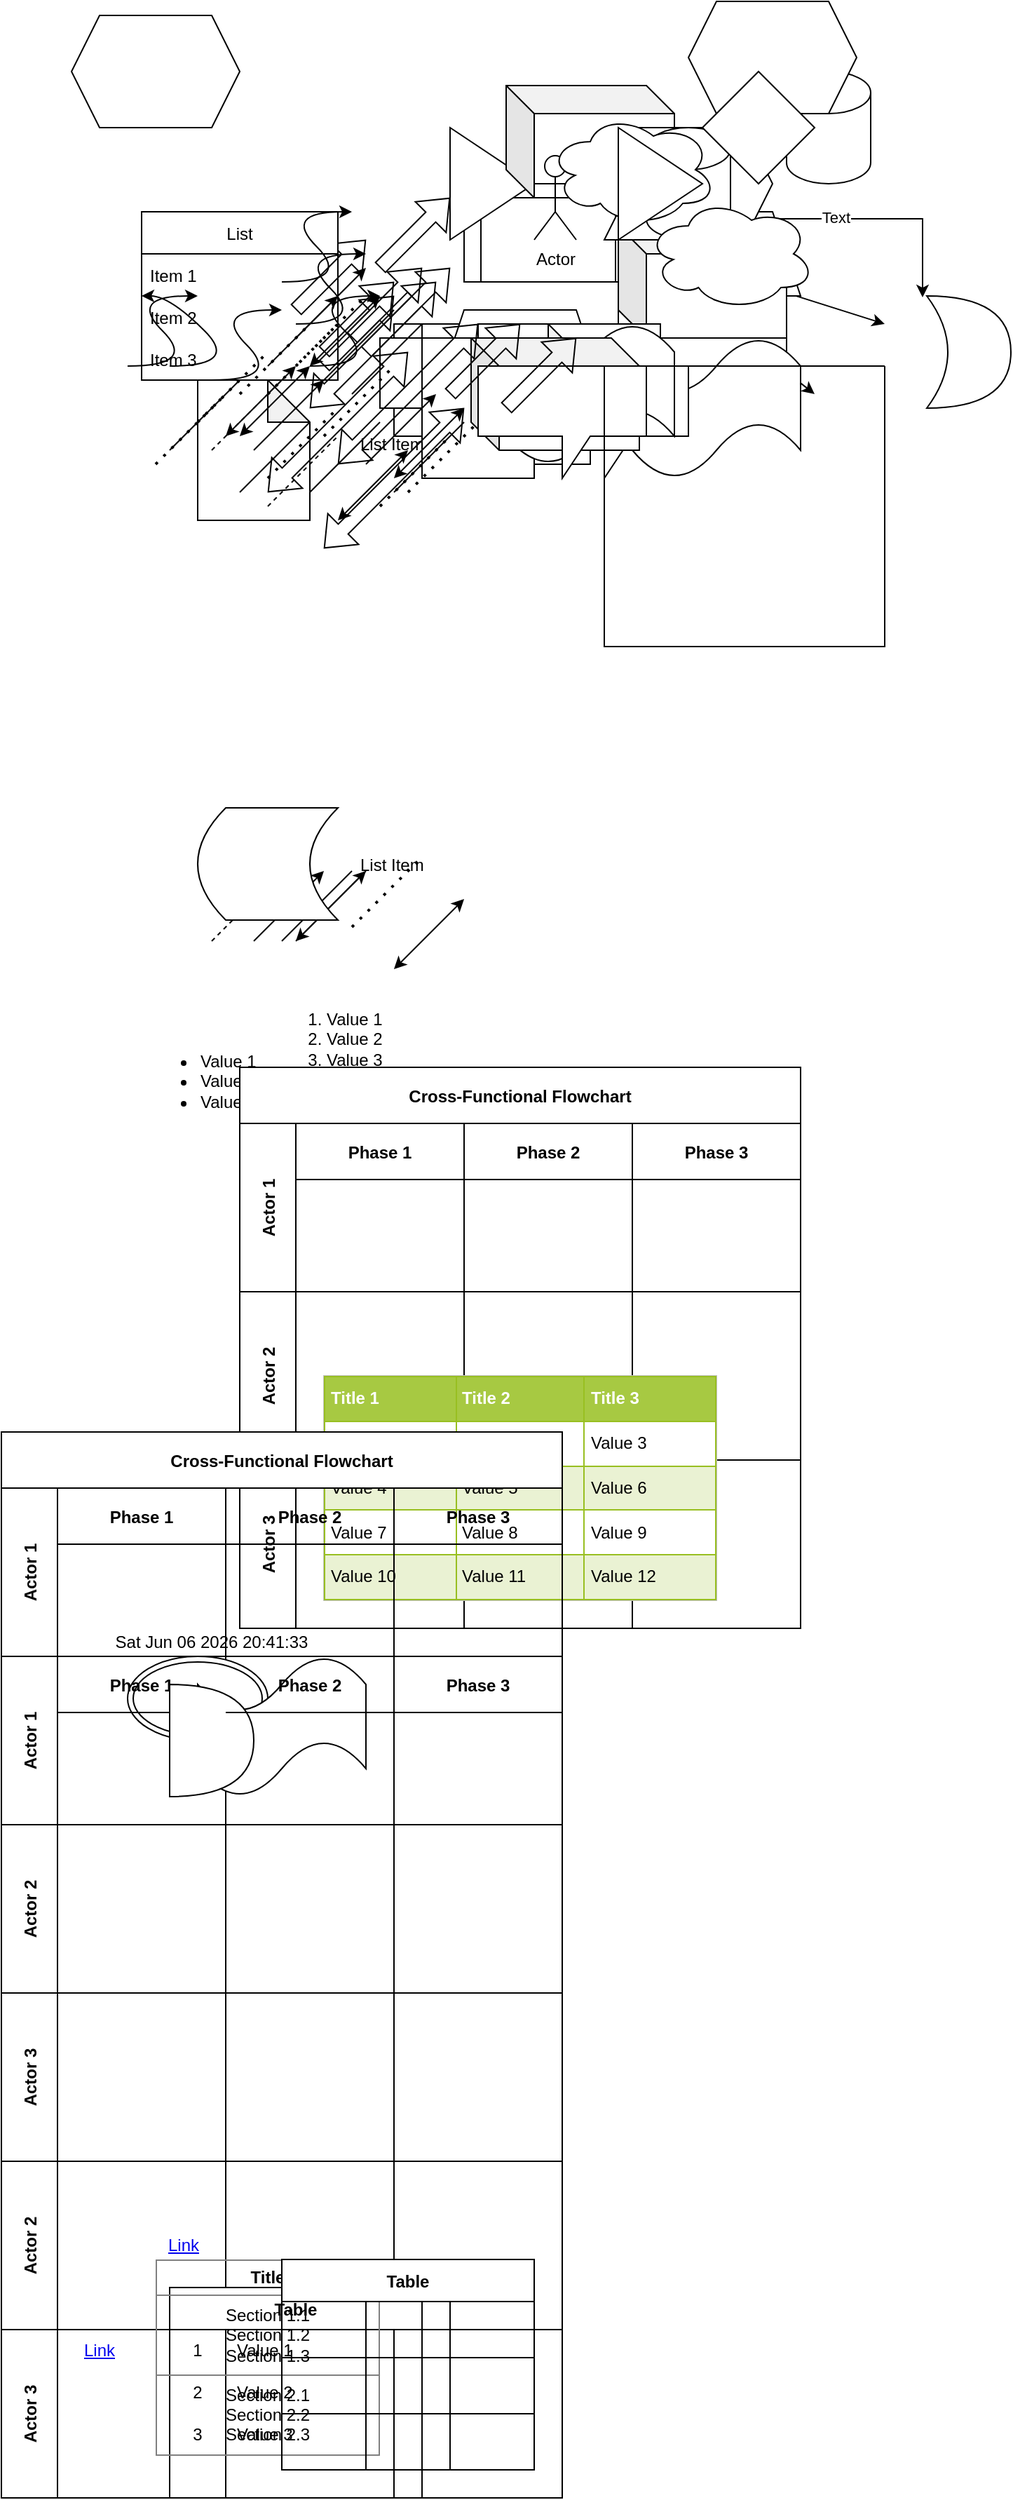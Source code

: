 <mxfile version="20.0.3" type="github">
  <diagram id="j1zbF7F_xo9QvtpxvrXT" name="Page-1">
    <mxGraphModel dx="2175" dy="675" grid="1" gridSize="10" guides="1" tooltips="1" connect="1" arrows="1" fold="1" page="1" pageScale="1" pageWidth="827" pageHeight="1169" math="0" shadow="0">
      <root>
        <mxCell id="0" />
        <mxCell id="1" parent="0" />
        <mxCell id="2ZAYgggIGugRL7vDzHXQ-4" style="edgeStyle=orthogonalEdgeStyle;rounded=0;orthogonalLoop=1;jettySize=auto;html=1;exitX=1;exitY=0.25;exitDx=0;exitDy=0;entryX=-0.05;entryY=0.013;entryDx=0;entryDy=0;entryPerimeter=0;" parent="1" source="2ZAYgggIGugRL7vDzHXQ-1" target="2ZAYgggIGugRL7vDzHXQ-2" edge="1">
          <mxGeometry relative="1" as="geometry" />
        </mxCell>
        <mxCell id="2ZAYgggIGugRL7vDzHXQ-5" value="Text" style="edgeLabel;html=1;align=center;verticalAlign=middle;resizable=0;points=[];" parent="2ZAYgggIGugRL7vDzHXQ-4" vertex="1" connectable="0">
          <mxGeometry x="0.102" y="1" relative="1" as="geometry">
            <mxPoint as="offset" />
          </mxGeometry>
        </mxCell>
        <mxCell id="2ZAYgggIGugRL7vDzHXQ-1" value="" style="shape=process;whiteSpace=wrap;html=1;backgroundOutline=1;" parent="1" vertex="1">
          <mxGeometry x="140" y="260" width="120" height="60" as="geometry" />
        </mxCell>
        <mxCell id="2ZAYgggIGugRL7vDzHXQ-2" value="" style="shape=xor;whiteSpace=wrap;html=1;" parent="1" vertex="1">
          <mxGeometry x="470" y="330" width="60" height="80" as="geometry" />
        </mxCell>
        <mxCell id="2ZAYgggIGugRL7vDzHXQ-3" value="" style="endArrow=classic;startArrow=classic;html=1;rounded=0;" parent="1" edge="1">
          <mxGeometry width="50" height="50" relative="1" as="geometry">
            <mxPoint x="390" y="400" as="sourcePoint" />
            <mxPoint x="440" y="350" as="targetPoint" />
            <Array as="points">
              <mxPoint x="250" y="290" />
            </Array>
          </mxGeometry>
        </mxCell>
        <mxCell id="2ZAYgggIGugRL7vDzHXQ-6" value="" style="triangle;whiteSpace=wrap;html=1;" parent="1" vertex="1">
          <mxGeometry x="130" y="210" width="60" height="80" as="geometry" />
        </mxCell>
        <mxCell id="2ZAYgggIGugRL7vDzHXQ-7" value="" style="shape=trapezoid;perimeter=trapezoidPerimeter;whiteSpace=wrap;html=1;fixedSize=1;" parent="1" vertex="1">
          <mxGeometry x="260" y="270" width="120" height="60" as="geometry" />
        </mxCell>
        <mxCell id="2ZAYgggIGugRL7vDzHXQ-8" value="" style="shape=cube;whiteSpace=wrap;html=1;boundedLbl=1;backgroundOutline=1;darkOpacity=0.05;darkOpacity2=0.1;" parent="1" vertex="1">
          <mxGeometry x="170" y="180" width="120" height="80" as="geometry" />
        </mxCell>
        <mxCell id="2ZAYgggIGugRL7vDzHXQ-9" value="" style="shape=hexagon;perimeter=hexagonPerimeter2;whiteSpace=wrap;html=1;fixedSize=1;" parent="1" vertex="1">
          <mxGeometry x="-140" y="130" width="120" height="80" as="geometry" />
        </mxCell>
        <mxCell id="2ZAYgggIGugRL7vDzHXQ-10" value="" style="shape=document;whiteSpace=wrap;html=1;boundedLbl=1;" parent="1" vertex="1">
          <mxGeometry x="250" y="330" width="120" height="80" as="geometry" />
        </mxCell>
        <mxCell id="2ZAYgggIGugRL7vDzHXQ-11" value="" style="shape=cube;whiteSpace=wrap;html=1;boundedLbl=1;backgroundOutline=1;darkOpacity=0.05;darkOpacity2=0.1;" parent="1" vertex="1">
          <mxGeometry x="250" y="280" width="120" height="80" as="geometry" />
        </mxCell>
        <mxCell id="2ZAYgggIGugRL7vDzHXQ-12" value="Actor" style="shape=umlActor;verticalLabelPosition=bottom;verticalAlign=top;html=1;outlineConnect=0;" parent="1" vertex="1">
          <mxGeometry x="190" y="230" width="30" height="60" as="geometry" />
        </mxCell>
        <mxCell id="2ZAYgggIGugRL7vDzHXQ-13" value="" style="shape=step;perimeter=stepPerimeter;whiteSpace=wrap;html=1;fixedSize=1;" parent="1" vertex="1">
          <mxGeometry x="240" y="210" width="120" height="80" as="geometry" />
        </mxCell>
        <mxCell id="2ZAYgggIGugRL7vDzHXQ-14" value="" style="shape=cylinder3;whiteSpace=wrap;html=1;boundedLbl=1;backgroundOutline=1;size=15;" parent="1" vertex="1">
          <mxGeometry x="270" y="210" width="60" height="80" as="geometry" />
        </mxCell>
        <mxCell id="2ZAYgggIGugRL7vDzHXQ-15" value="" style="shape=cylinder3;whiteSpace=wrap;html=1;boundedLbl=1;backgroundOutline=1;size=15;" parent="1" vertex="1">
          <mxGeometry x="370" y="170" width="60" height="80" as="geometry" />
        </mxCell>
        <mxCell id="2ZAYgggIGugRL7vDzHXQ-16" value="" style="ellipse;shape=cloud;whiteSpace=wrap;html=1;" parent="1" vertex="1">
          <mxGeometry x="200" y="200" width="120" height="80" as="geometry" />
        </mxCell>
        <mxCell id="2ZAYgggIGugRL7vDzHXQ-17" value="" style="shape=hexagon;perimeter=hexagonPerimeter2;whiteSpace=wrap;html=1;fixedSize=1;" parent="1" vertex="1">
          <mxGeometry x="300" y="120" width="120" height="80" as="geometry" />
        </mxCell>
        <mxCell id="2ZAYgggIGugRL7vDzHXQ-18" value="" style="rhombus;whiteSpace=wrap;html=1;" parent="1" vertex="1">
          <mxGeometry x="310" y="170" width="80" height="80" as="geometry" />
        </mxCell>
        <mxCell id="2ZAYgggIGugRL7vDzHXQ-19" value="" style="triangle;whiteSpace=wrap;html=1;" parent="1" vertex="1">
          <mxGeometry x="250" y="210" width="60" height="80" as="geometry" />
        </mxCell>
        <mxCell id="2ZAYgggIGugRL7vDzHXQ-20" value="" style="ellipse;shape=cloud;whiteSpace=wrap;html=1;" parent="1" vertex="1">
          <mxGeometry x="270" y="260" width="120" height="80" as="geometry" />
        </mxCell>
        <mxCell id="2ZAYgggIGugRL7vDzHXQ-21" value="" style="shape=note;whiteSpace=wrap;html=1;backgroundOutline=1;darkOpacity=0.05;" parent="1" vertex="1">
          <mxGeometry x="140" y="340" width="80" height="100" as="geometry" />
        </mxCell>
        <mxCell id="2ZAYgggIGugRL7vDzHXQ-22" value="" style="shape=internalStorage;whiteSpace=wrap;html=1;backgroundOutline=1;" parent="1" vertex="1">
          <mxGeometry x="90" y="350" width="80" height="80" as="geometry" />
        </mxCell>
        <mxCell id="2ZAYgggIGugRL7vDzHXQ-23" value="" style="shape=callout;whiteSpace=wrap;html=1;perimeter=calloutPerimeter;" parent="1" vertex="1">
          <mxGeometry x="80" y="360" width="120" height="80" as="geometry" />
        </mxCell>
        <mxCell id="2ZAYgggIGugRL7vDzHXQ-24" value="" style="shape=tape;whiteSpace=wrap;html=1;" parent="1" vertex="1">
          <mxGeometry x="260" y="360" width="120" height="100" as="geometry" />
        </mxCell>
        <mxCell id="2ZAYgggIGugRL7vDzHXQ-25" value="" style="shape=trapezoid;perimeter=trapezoidPerimeter;whiteSpace=wrap;html=1;fixedSize=1;" parent="1" vertex="1">
          <mxGeometry x="120" y="340" width="120" height="60" as="geometry" />
        </mxCell>
        <mxCell id="2ZAYgggIGugRL7vDzHXQ-26" value="" style="shape=callout;whiteSpace=wrap;html=1;perimeter=calloutPerimeter;" parent="1" vertex="1">
          <mxGeometry x="160" y="350" width="120" height="80" as="geometry" />
        </mxCell>
        <mxCell id="2ZAYgggIGugRL7vDzHXQ-27" value="" style="shape=note;whiteSpace=wrap;html=1;backgroundOutline=1;darkOpacity=0.05;" parent="1" vertex="1">
          <mxGeometry x="150" y="350" width="80" height="100" as="geometry" />
        </mxCell>
        <mxCell id="2ZAYgggIGugRL7vDzHXQ-28" value="" style="shape=note;whiteSpace=wrap;html=1;backgroundOutline=1;darkOpacity=0.05;" parent="1" vertex="1">
          <mxGeometry x="110" y="360" width="80" height="100" as="geometry" />
        </mxCell>
        <mxCell id="2ZAYgggIGugRL7vDzHXQ-29" value="" style="shape=callout;whiteSpace=wrap;html=1;perimeter=calloutPerimeter;" parent="1" vertex="1">
          <mxGeometry x="180" y="380" width="120" height="80" as="geometry" />
        </mxCell>
        <mxCell id="2ZAYgggIGugRL7vDzHXQ-30" value="" style="shape=tape;whiteSpace=wrap;html=1;" parent="1" vertex="1">
          <mxGeometry x="170" y="350" width="120" height="100" as="geometry" />
        </mxCell>
        <mxCell id="2ZAYgggIGugRL7vDzHXQ-31" value="" style="shape=cube;whiteSpace=wrap;html=1;boundedLbl=1;backgroundOutline=1;darkOpacity=0.05;darkOpacity2=0.1;" parent="1" vertex="1">
          <mxGeometry x="145" y="360" width="120" height="80" as="geometry" />
        </mxCell>
        <mxCell id="2ZAYgggIGugRL7vDzHXQ-32" value="" style="shape=callout;whiteSpace=wrap;html=1;perimeter=calloutPerimeter;" parent="1" vertex="1">
          <mxGeometry x="150" y="380" width="120" height="80" as="geometry" />
        </mxCell>
        <mxCell id="2ZAYgggIGugRL7vDzHXQ-33" value="" style="shape=note;whiteSpace=wrap;html=1;backgroundOutline=1;darkOpacity=0.05;" parent="1" vertex="1">
          <mxGeometry x="-50" y="390" width="80" height="100" as="geometry" />
        </mxCell>
        <mxCell id="2ZAYgggIGugRL7vDzHXQ-34" value="" style="swimlane;startSize=0;" parent="1" vertex="1">
          <mxGeometry x="240" y="380" width="200" height="200" as="geometry" />
        </mxCell>
        <mxCell id="2ZAYgggIGugRL7vDzHXQ-35" value="" style="shape=flexArrow;endArrow=classic;startArrow=classic;html=1;rounded=0;" parent="1" edge="1">
          <mxGeometry width="100" height="100" relative="1" as="geometry">
            <mxPoint x="40" y="510" as="sourcePoint" />
            <mxPoint x="140" y="410" as="targetPoint" />
          </mxGeometry>
        </mxCell>
        <mxCell id="2ZAYgggIGugRL7vDzHXQ-36" value="" style="endArrow=classic;startArrow=classic;html=1;rounded=0;" parent="1" edge="1">
          <mxGeometry width="50" height="50" relative="1" as="geometry">
            <mxPoint x="50" y="490" as="sourcePoint" />
            <mxPoint x="100" y="440" as="targetPoint" />
          </mxGeometry>
        </mxCell>
        <mxCell id="2ZAYgggIGugRL7vDzHXQ-37" value="" style="endArrow=classic;startArrow=classic;html=1;rounded=0;" parent="1" edge="1">
          <mxGeometry width="50" height="50" relative="1" as="geometry">
            <mxPoint x="90" y="460" as="sourcePoint" />
            <mxPoint x="140" y="410" as="targetPoint" />
          </mxGeometry>
        </mxCell>
        <mxCell id="2ZAYgggIGugRL7vDzHXQ-38" value="List Item" style="text;strokeColor=none;fillColor=none;align=left;verticalAlign=middle;spacingLeft=4;spacingRight=4;overflow=hidden;points=[[0,0.5],[1,0.5]];portConstraint=eastwest;rotatable=0;" parent="1" vertex="1">
          <mxGeometry x="60" y="420" width="80" height="30" as="geometry" />
        </mxCell>
        <mxCell id="2ZAYgggIGugRL7vDzHXQ-39" value="" style="endArrow=none;dashed=1;html=1;dashPattern=1 3;strokeWidth=2;rounded=0;" parent="1" edge="1">
          <mxGeometry width="50" height="50" relative="1" as="geometry">
            <mxPoint x="100" y="470" as="sourcePoint" />
            <mxPoint x="150" y="420" as="targetPoint" />
          </mxGeometry>
        </mxCell>
        <mxCell id="2ZAYgggIGugRL7vDzHXQ-40" value="" style="endArrow=none;html=1;rounded=0;" parent="1" edge="1">
          <mxGeometry width="50" height="50" relative="1" as="geometry">
            <mxPoint x="90" y="470" as="sourcePoint" />
            <mxPoint x="140" y="420" as="targetPoint" />
          </mxGeometry>
        </mxCell>
        <mxCell id="2ZAYgggIGugRL7vDzHXQ-41" value="" style="endArrow=none;dashed=1;html=1;dashPattern=1 3;strokeWidth=2;rounded=0;" parent="1" edge="1">
          <mxGeometry width="50" height="50" relative="1" as="geometry">
            <mxPoint y="460" as="sourcePoint" />
            <mxPoint x="50" y="410" as="targetPoint" />
          </mxGeometry>
        </mxCell>
        <mxCell id="2ZAYgggIGugRL7vDzHXQ-42" value="" style="endArrow=none;dashed=1;html=1;dashPattern=1 3;strokeWidth=2;rounded=0;" parent="1" edge="1">
          <mxGeometry width="50" height="50" relative="1" as="geometry">
            <mxPoint x="80" y="480" as="sourcePoint" />
            <mxPoint x="130" y="430" as="targetPoint" />
          </mxGeometry>
        </mxCell>
        <mxCell id="2ZAYgggIGugRL7vDzHXQ-43" value="" style="endArrow=none;html=1;rounded=0;" parent="1" edge="1">
          <mxGeometry width="50" height="50" relative="1" as="geometry">
            <mxPoint x="-20" y="470" as="sourcePoint" />
            <mxPoint x="30" y="420" as="targetPoint" />
          </mxGeometry>
        </mxCell>
        <mxCell id="2ZAYgggIGugRL7vDzHXQ-44" value="" style="endArrow=none;dashed=1;html=1;rounded=0;" parent="1" edge="1">
          <mxGeometry width="50" height="50" relative="1" as="geometry">
            <mxPoint y="480" as="sourcePoint" />
            <mxPoint x="50" y="430" as="targetPoint" />
          </mxGeometry>
        </mxCell>
        <mxCell id="2ZAYgggIGugRL7vDzHXQ-45" value="" style="endArrow=none;html=1;rounded=0;" parent="1" edge="1">
          <mxGeometry width="50" height="50" relative="1" as="geometry">
            <mxPoint x="30" y="470" as="sourcePoint" />
            <mxPoint x="80" y="420" as="targetPoint" />
          </mxGeometry>
        </mxCell>
        <mxCell id="2ZAYgggIGugRL7vDzHXQ-46" value="" style="endArrow=classic;html=1;rounded=0;" parent="1" edge="1">
          <mxGeometry width="50" height="50" relative="1" as="geometry">
            <mxPoint x="70" y="450" as="sourcePoint" />
            <mxPoint x="120" y="400" as="targetPoint" />
          </mxGeometry>
        </mxCell>
        <mxCell id="2ZAYgggIGugRL7vDzHXQ-47" value="" style="shape=flexArrow;endArrow=classic;startArrow=classic;html=1;rounded=0;" parent="1" edge="1">
          <mxGeometry width="100" height="100" relative="1" as="geometry">
            <mxPoint y="470" as="sourcePoint" />
            <mxPoint x="100" y="370" as="targetPoint" />
          </mxGeometry>
        </mxCell>
        <mxCell id="2ZAYgggIGugRL7vDzHXQ-48" value="" style="shape=flexArrow;endArrow=classic;html=1;rounded=0;" parent="1" edge="1">
          <mxGeometry width="50" height="50" relative="1" as="geometry">
            <mxPoint x="170" y="410" as="sourcePoint" />
            <mxPoint x="220" y="360" as="targetPoint" />
          </mxGeometry>
        </mxCell>
        <mxCell id="2ZAYgggIGugRL7vDzHXQ-49" value="" style="shape=flexArrow;endArrow=classic;html=1;rounded=0;" parent="1" edge="1">
          <mxGeometry width="50" height="50" relative="1" as="geometry">
            <mxPoint x="130" y="400" as="sourcePoint" />
            <mxPoint x="180" y="350" as="targetPoint" />
          </mxGeometry>
        </mxCell>
        <mxCell id="2ZAYgggIGugRL7vDzHXQ-50" value="" style="shape=flexArrow;endArrow=classic;startArrow=classic;html=1;rounded=0;" parent="1" edge="1">
          <mxGeometry width="100" height="100" relative="1" as="geometry">
            <mxPoint x="50" y="450" as="sourcePoint" />
            <mxPoint x="150" y="350" as="targetPoint" />
          </mxGeometry>
        </mxCell>
        <mxCell id="2ZAYgggIGugRL7vDzHXQ-51" value="" style="endArrow=classic;startArrow=classic;html=1;rounded=0;" parent="1" edge="1">
          <mxGeometry width="50" height="50" relative="1" as="geometry">
            <mxPoint x="-30" y="430" as="sourcePoint" />
            <mxPoint x="20" y="380" as="targetPoint" />
          </mxGeometry>
        </mxCell>
        <mxCell id="2ZAYgggIGugRL7vDzHXQ-52" value="" style="endArrow=none;html=1;rounded=0;" parent="1" edge="1">
          <mxGeometry width="50" height="50" relative="1" as="geometry">
            <mxPoint x="40" y="390" as="sourcePoint" />
            <mxPoint x="90" y="340" as="targetPoint" />
          </mxGeometry>
        </mxCell>
        <mxCell id="2ZAYgggIGugRL7vDzHXQ-53" value="" style="shape=flexArrow;endArrow=classic;html=1;rounded=0;" parent="1" edge="1">
          <mxGeometry width="50" height="50" relative="1" as="geometry">
            <mxPoint x="40" y="370" as="sourcePoint" />
            <mxPoint x="90" y="320" as="targetPoint" />
          </mxGeometry>
        </mxCell>
        <mxCell id="2ZAYgggIGugRL7vDzHXQ-54" value="" style="shape=flexArrow;endArrow=classic;html=1;rounded=0;" parent="1" edge="1">
          <mxGeometry width="50" height="50" relative="1" as="geometry">
            <mxPoint x="20" y="340" as="sourcePoint" />
            <mxPoint x="70" y="290" as="targetPoint" />
          </mxGeometry>
        </mxCell>
        <mxCell id="2ZAYgggIGugRL7vDzHXQ-55" value="" style="curved=1;endArrow=classic;html=1;rounded=0;" parent="1" target="2ZAYgggIGugRL7vDzHXQ-61" edge="1">
          <mxGeometry width="50" height="50" relative="1" as="geometry">
            <mxPoint x="-70" y="380" as="sourcePoint" />
            <mxPoint x="-20" y="330" as="targetPoint" />
            <Array as="points">
              <mxPoint x="-20" y="380" />
              <mxPoint x="-70" y="330" />
            </Array>
          </mxGeometry>
        </mxCell>
        <mxCell id="2ZAYgggIGugRL7vDzHXQ-56" value="" style="curved=1;endArrow=classic;html=1;rounded=0;" parent="1" edge="1">
          <mxGeometry width="50" height="50" relative="1" as="geometry">
            <mxPoint x="20" y="350" as="sourcePoint" />
            <mxPoint x="70" y="300" as="targetPoint" />
            <Array as="points">
              <mxPoint x="70" y="350" />
              <mxPoint x="20" y="300" />
            </Array>
          </mxGeometry>
        </mxCell>
        <mxCell id="2ZAYgggIGugRL7vDzHXQ-57" value="" style="curved=1;endArrow=classic;html=1;rounded=0;" parent="1" edge="1">
          <mxGeometry width="50" height="50" relative="1" as="geometry">
            <mxPoint x="-100" y="380" as="sourcePoint" />
            <mxPoint x="-50" y="330" as="targetPoint" />
            <Array as="points">
              <mxPoint x="-50" y="380" />
              <mxPoint x="-100" y="330" />
            </Array>
          </mxGeometry>
        </mxCell>
        <mxCell id="2ZAYgggIGugRL7vDzHXQ-58" value="" style="curved=1;endArrow=classic;html=1;rounded=0;" parent="1" edge="1">
          <mxGeometry width="50" height="50" relative="1" as="geometry">
            <mxPoint x="30" y="380" as="sourcePoint" />
            <mxPoint x="80" y="330" as="targetPoint" />
            <Array as="points">
              <mxPoint x="80" y="380" />
              <mxPoint x="30" y="330" />
            </Array>
          </mxGeometry>
        </mxCell>
        <mxCell id="2ZAYgggIGugRL7vDzHXQ-59" value="" style="shape=flexArrow;endArrow=classic;html=1;rounded=0;" parent="1" edge="1">
          <mxGeometry width="50" height="50" relative="1" as="geometry">
            <mxPoint x="60" y="360" as="sourcePoint" />
            <mxPoint x="110" y="310" as="targetPoint" />
          </mxGeometry>
        </mxCell>
        <mxCell id="2ZAYgggIGugRL7vDzHXQ-60" value="" style="curved=1;endArrow=classic;html=1;rounded=0;" parent="1" edge="1">
          <mxGeometry width="50" height="50" relative="1" as="geometry">
            <mxPoint x="-40" y="390" as="sourcePoint" />
            <mxPoint x="10" y="340" as="targetPoint" />
            <Array as="points">
              <mxPoint x="10" y="390" />
              <mxPoint x="-40" y="340" />
            </Array>
          </mxGeometry>
        </mxCell>
        <mxCell id="2ZAYgggIGugRL7vDzHXQ-61" value="List" style="swimlane;fontStyle=0;childLayout=stackLayout;horizontal=1;startSize=30;horizontalStack=0;resizeParent=1;resizeParentMax=0;resizeLast=0;collapsible=1;marginBottom=0;" parent="1" vertex="1">
          <mxGeometry x="-90" y="270" width="140" height="120" as="geometry" />
        </mxCell>
        <mxCell id="2ZAYgggIGugRL7vDzHXQ-72" value="" style="curved=1;endArrow=classic;html=1;rounded=0;" parent="2ZAYgggIGugRL7vDzHXQ-61" edge="1">
          <mxGeometry width="50" height="50" relative="1" as="geometry">
            <mxPoint x="100" y="50" as="sourcePoint" />
            <mxPoint x="150" as="targetPoint" />
            <Array as="points">
              <mxPoint x="150" y="50" />
              <mxPoint x="100" />
            </Array>
          </mxGeometry>
        </mxCell>
        <mxCell id="2ZAYgggIGugRL7vDzHXQ-71" value="" style="endArrow=classic;html=1;rounded=0;" parent="2ZAYgggIGugRL7vDzHXQ-61" edge="1">
          <mxGeometry width="50" height="50" relative="1" as="geometry">
            <mxPoint x="110" y="90" as="sourcePoint" />
            <mxPoint x="160" y="40" as="targetPoint" />
          </mxGeometry>
        </mxCell>
        <mxCell id="2ZAYgggIGugRL7vDzHXQ-65" value="" style="shape=flexArrow;endArrow=classic;startArrow=classic;html=1;rounded=0;" parent="2ZAYgggIGugRL7vDzHXQ-61" edge="1">
          <mxGeometry width="100" height="100" relative="1" as="geometry">
            <mxPoint x="120" y="140" as="sourcePoint" />
            <mxPoint x="220" y="40" as="targetPoint" />
          </mxGeometry>
        </mxCell>
        <mxCell id="2ZAYgggIGugRL7vDzHXQ-62" value="Item 1" style="text;strokeColor=none;fillColor=none;align=left;verticalAlign=middle;spacingLeft=4;spacingRight=4;overflow=hidden;points=[[0,0.5],[1,0.5]];portConstraint=eastwest;rotatable=0;" parent="2ZAYgggIGugRL7vDzHXQ-61" vertex="1">
          <mxGeometry y="30" width="140" height="30" as="geometry" />
        </mxCell>
        <mxCell id="2ZAYgggIGugRL7vDzHXQ-67" value="" style="shape=flexArrow;endArrow=classic;html=1;rounded=0;" parent="2ZAYgggIGugRL7vDzHXQ-61" edge="1">
          <mxGeometry width="50" height="50" relative="1" as="geometry">
            <mxPoint x="130" y="110" as="sourcePoint" />
            <mxPoint x="180" y="60" as="targetPoint" />
          </mxGeometry>
        </mxCell>
        <mxCell id="2ZAYgggIGugRL7vDzHXQ-69" value="" style="endArrow=classic;html=1;rounded=0;" parent="2ZAYgggIGugRL7vDzHXQ-61" edge="1">
          <mxGeometry width="50" height="50" relative="1" as="geometry">
            <mxPoint x="90" y="110" as="sourcePoint" />
            <mxPoint x="140" y="60" as="targetPoint" />
          </mxGeometry>
        </mxCell>
        <mxCell id="2ZAYgggIGugRL7vDzHXQ-70" value="" style="endArrow=classic;startArrow=classic;html=1;rounded=0;" parent="2ZAYgggIGugRL7vDzHXQ-61" edge="1">
          <mxGeometry width="50" height="50" relative="1" as="geometry">
            <mxPoint x="120" y="110" as="sourcePoint" />
            <mxPoint x="170" y="60" as="targetPoint" />
          </mxGeometry>
        </mxCell>
        <mxCell id="2ZAYgggIGugRL7vDzHXQ-73" value="" style="endArrow=none;dashed=1;html=1;dashPattern=1 3;strokeWidth=2;rounded=0;" parent="2ZAYgggIGugRL7vDzHXQ-61" edge="1">
          <mxGeometry width="50" height="50" relative="1" as="geometry">
            <mxPoint x="110" y="110" as="sourcePoint" />
            <mxPoint x="160" y="60" as="targetPoint" />
          </mxGeometry>
        </mxCell>
        <mxCell id="2ZAYgggIGugRL7vDzHXQ-63" value="Item 2" style="text;strokeColor=none;fillColor=none;align=left;verticalAlign=middle;spacingLeft=4;spacingRight=4;overflow=hidden;points=[[0,0.5],[1,0.5]];portConstraint=eastwest;rotatable=0;" parent="2ZAYgggIGugRL7vDzHXQ-61" vertex="1">
          <mxGeometry y="60" width="140" height="30" as="geometry" />
        </mxCell>
        <mxCell id="2ZAYgggIGugRL7vDzHXQ-74" value="" style="endArrow=none;dashed=1;html=1;dashPattern=1 3;strokeWidth=2;rounded=0;" parent="2ZAYgggIGugRL7vDzHXQ-61" edge="1">
          <mxGeometry width="50" height="50" relative="1" as="geometry">
            <mxPoint x="70" y="130" as="sourcePoint" />
            <mxPoint x="120" y="80" as="targetPoint" />
          </mxGeometry>
        </mxCell>
        <mxCell id="2ZAYgggIGugRL7vDzHXQ-75" value="" style="endArrow=none;html=1;rounded=0;" parent="2ZAYgggIGugRL7vDzHXQ-61" edge="1">
          <mxGeometry width="50" height="50" relative="1" as="geometry">
            <mxPoint x="150" y="130" as="sourcePoint" />
            <mxPoint x="200" y="80" as="targetPoint" />
          </mxGeometry>
        </mxCell>
        <mxCell id="2ZAYgggIGugRL7vDzHXQ-76" value="" style="endArrow=none;dashed=1;html=1;dashPattern=1 3;strokeWidth=2;rounded=0;" parent="2ZAYgggIGugRL7vDzHXQ-61" edge="1">
          <mxGeometry width="50" height="50" relative="1" as="geometry">
            <mxPoint x="90" y="130" as="sourcePoint" />
            <mxPoint x="140" y="80" as="targetPoint" />
          </mxGeometry>
        </mxCell>
        <mxCell id="2ZAYgggIGugRL7vDzHXQ-77" value="" style="endArrow=none;dashed=1;html=1;dashPattern=1 3;strokeWidth=2;rounded=0;" parent="2ZAYgggIGugRL7vDzHXQ-61" edge="1">
          <mxGeometry width="50" height="50" relative="1" as="geometry">
            <mxPoint x="40" y="150" as="sourcePoint" />
            <mxPoint x="90" y="100" as="targetPoint" />
          </mxGeometry>
        </mxCell>
        <mxCell id="2ZAYgggIGugRL7vDzHXQ-64" value="Item 3" style="text;strokeColor=none;fillColor=none;align=left;verticalAlign=middle;spacingLeft=4;spacingRight=4;overflow=hidden;points=[[0,0.5],[1,0.5]];portConstraint=eastwest;rotatable=0;" parent="2ZAYgggIGugRL7vDzHXQ-61" vertex="1">
          <mxGeometry y="90" width="140" height="30" as="geometry" />
        </mxCell>
        <mxCell id="2ZAYgggIGugRL7vDzHXQ-78" value="" style="endArrow=none;dashed=1;html=1;dashPattern=1 3;strokeWidth=2;rounded=0;" parent="2ZAYgggIGugRL7vDzHXQ-61" edge="1">
          <mxGeometry width="50" height="50" relative="1" as="geometry">
            <mxPoint x="130" y="160" as="sourcePoint" />
            <mxPoint x="180" y="110" as="targetPoint" />
          </mxGeometry>
        </mxCell>
        <mxCell id="2ZAYgggIGugRL7vDzHXQ-81" value="" style="endArrow=none;dashed=1;html=1;rounded=0;" parent="2ZAYgggIGugRL7vDzHXQ-61" edge="1">
          <mxGeometry width="50" height="50" relative="1" as="geometry">
            <mxPoint x="50" y="170" as="sourcePoint" />
            <mxPoint x="100" y="120" as="targetPoint" />
          </mxGeometry>
        </mxCell>
        <mxCell id="2ZAYgggIGugRL7vDzHXQ-66" value="" style="shape=flexArrow;endArrow=classic;html=1;rounded=0;" parent="1" edge="1">
          <mxGeometry width="50" height="50" relative="1" as="geometry">
            <mxPoint x="80" y="310" as="sourcePoint" />
            <mxPoint x="130" y="260" as="targetPoint" />
          </mxGeometry>
        </mxCell>
        <mxCell id="2ZAYgggIGugRL7vDzHXQ-68" value="" style="shape=flexArrow;endArrow=classic;html=1;rounded=0;" parent="1" edge="1">
          <mxGeometry width="50" height="50" relative="1" as="geometry">
            <mxPoint x="70" y="370" as="sourcePoint" />
            <mxPoint x="120" y="320" as="targetPoint" />
          </mxGeometry>
        </mxCell>
        <mxCell id="2ZAYgggIGugRL7vDzHXQ-79" value="" style="endArrow=none;html=1;rounded=0;" parent="1" edge="1">
          <mxGeometry width="50" height="50" relative="1" as="geometry">
            <mxPoint x="-70" y="440" as="sourcePoint" />
            <mxPoint x="-20" y="390" as="targetPoint" />
          </mxGeometry>
        </mxCell>
        <mxCell id="2ZAYgggIGugRL7vDzHXQ-80" value="" style="endArrow=none;dashed=1;html=1;dashPattern=1 3;strokeWidth=2;rounded=0;" parent="1" edge="1">
          <mxGeometry width="50" height="50" relative="1" as="geometry">
            <mxPoint x="-80" y="450" as="sourcePoint" />
            <mxPoint x="-30" y="400" as="targetPoint" />
          </mxGeometry>
        </mxCell>
        <mxCell id="2ZAYgggIGugRL7vDzHXQ-82" value="" style="endArrow=classic;startArrow=classic;html=1;rounded=0;" parent="1" edge="1">
          <mxGeometry width="50" height="50" relative="1" as="geometry">
            <mxPoint x="-20" y="430" as="sourcePoint" />
            <mxPoint x="30" y="380" as="targetPoint" />
          </mxGeometry>
        </mxCell>
        <mxCell id="2ZAYgggIGugRL7vDzHXQ-83" value="" style="endArrow=classic;html=1;rounded=0;" parent="1" edge="1">
          <mxGeometry width="50" height="50" relative="1" as="geometry">
            <mxPoint x="-10" y="440" as="sourcePoint" />
            <mxPoint x="40" y="390" as="targetPoint" />
          </mxGeometry>
        </mxCell>
        <mxCell id="2ZAYgggIGugRL7vDzHXQ-84" value="" style="endArrow=classic;html=1;rounded=0;" parent="1" edge="1">
          <mxGeometry width="50" height="50" relative="1" as="geometry">
            <mxPoint x="-10" y="790" as="sourcePoint" />
            <mxPoint x="40" y="740" as="targetPoint" />
          </mxGeometry>
        </mxCell>
        <mxCell id="2ZAYgggIGugRL7vDzHXQ-85" value="" style="endArrow=none;dashed=1;html=1;rounded=0;" parent="1" edge="1">
          <mxGeometry width="50" height="50" relative="1" as="geometry">
            <mxPoint x="-40" y="790" as="sourcePoint" />
            <mxPoint x="10" y="740" as="targetPoint" />
          </mxGeometry>
        </mxCell>
        <mxCell id="2ZAYgggIGugRL7vDzHXQ-86" value="" style="endArrow=none;dashed=1;html=1;dashPattern=1 3;strokeWidth=2;rounded=0;" parent="1" edge="1">
          <mxGeometry width="50" height="50" relative="1" as="geometry">
            <mxPoint x="60" y="780" as="sourcePoint" />
            <mxPoint x="110" y="730" as="targetPoint" />
          </mxGeometry>
        </mxCell>
        <mxCell id="2ZAYgggIGugRL7vDzHXQ-87" value="" style="endArrow=none;html=1;rounded=0;" parent="1" edge="1">
          <mxGeometry width="50" height="50" relative="1" as="geometry">
            <mxPoint x="20" y="790" as="sourcePoint" />
            <mxPoint x="70" y="740" as="targetPoint" />
          </mxGeometry>
        </mxCell>
        <mxCell id="2ZAYgggIGugRL7vDzHXQ-88" value="" style="endArrow=none;html=1;rounded=0;" parent="1" edge="1">
          <mxGeometry width="50" height="50" relative="1" as="geometry">
            <mxPoint x="10" y="790" as="sourcePoint" />
            <mxPoint x="60" y="740" as="targetPoint" />
          </mxGeometry>
        </mxCell>
        <mxCell id="2ZAYgggIGugRL7vDzHXQ-89" value="" style="endArrow=classic;startArrow=classic;html=1;rounded=0;" parent="1" edge="1">
          <mxGeometry width="50" height="50" relative="1" as="geometry">
            <mxPoint x="90" y="810" as="sourcePoint" />
            <mxPoint x="140" y="760" as="targetPoint" />
          </mxGeometry>
        </mxCell>
        <mxCell id="2ZAYgggIGugRL7vDzHXQ-90" value="" style="endArrow=classic;startArrow=classic;html=1;rounded=0;" parent="1" edge="1">
          <mxGeometry width="50" height="50" relative="1" as="geometry">
            <mxPoint x="20" y="790" as="sourcePoint" />
            <mxPoint x="70" y="740" as="targetPoint" />
          </mxGeometry>
        </mxCell>
        <mxCell id="2ZAYgggIGugRL7vDzHXQ-91" value="List Item" style="text;strokeColor=none;fillColor=none;align=left;verticalAlign=middle;spacingLeft=4;spacingRight=4;overflow=hidden;points=[[0,0.5],[1,0.5]];portConstraint=eastwest;rotatable=0;" parent="1" vertex="1">
          <mxGeometry x="60" y="720" width="80" height="30" as="geometry" />
        </mxCell>
        <mxCell id="2ZAYgggIGugRL7vDzHXQ-92" value="" style="shape=dataStorage;whiteSpace=wrap;html=1;fixedSize=1;" parent="1" vertex="1">
          <mxGeometry x="-50" y="695" width="100" height="80" as="geometry" />
        </mxCell>
        <mxCell id="2ZAYgggIGugRL7vDzHXQ-93" value="&lt;ol&gt;&lt;li&gt;Value 1&lt;/li&gt;&lt;li&gt;Value 2&lt;/li&gt;&lt;li&gt;Value 3&lt;/li&gt;&lt;/ol&gt;" style="text;strokeColor=none;fillColor=none;html=1;whiteSpace=wrap;verticalAlign=middle;overflow=hidden;" parent="1" vertex="1">
          <mxGeometry y="820" width="100" height="80" as="geometry" />
        </mxCell>
        <mxCell id="2ZAYgggIGugRL7vDzHXQ-94" value="&lt;ul&gt;&lt;li&gt;Value 1&lt;/li&gt;&lt;li&gt;Value 2&lt;/li&gt;&lt;li&gt;Value 3&lt;/li&gt;&lt;/ul&gt;" style="text;strokeColor=none;fillColor=none;html=1;whiteSpace=wrap;verticalAlign=middle;overflow=hidden;" parent="1" vertex="1">
          <mxGeometry x="-90" y="850" width="100" height="80" as="geometry" />
        </mxCell>
        <mxCell id="2ZAYgggIGugRL7vDzHXQ-95" value="Cross-Functional Flowchart" style="shape=table;childLayout=tableLayout;startSize=40;collapsible=0;recursiveResize=0;expand=0;fontStyle=1;" parent="1" vertex="1">
          <mxGeometry x="-20" y="880" width="400" height="400" as="geometry" />
        </mxCell>
        <mxCell id="2ZAYgggIGugRL7vDzHXQ-96" value="Actor 1" style="shape=tableRow;horizontal=0;startSize=40;swimlaneHead=0;swimlaneBody=0;top=0;left=0;bottom=0;right=0;dropTarget=0;fillColor=none;collapsible=0;recursiveResize=0;expand=0;fontStyle=1;" parent="2ZAYgggIGugRL7vDzHXQ-95" vertex="1">
          <mxGeometry y="40" width="400" height="120" as="geometry" />
        </mxCell>
        <mxCell id="2ZAYgggIGugRL7vDzHXQ-97" value="Phase 1" style="swimlane;swimlaneHead=0;swimlaneBody=0;fontStyle=0;connectable=0;fillColor=none;startSize=40;collapsible=0;recursiveResize=0;expand=0;fontStyle=1;" parent="2ZAYgggIGugRL7vDzHXQ-96" vertex="1">
          <mxGeometry x="40" width="120" height="120" as="geometry">
            <mxRectangle width="120" height="120" as="alternateBounds" />
          </mxGeometry>
        </mxCell>
        <mxCell id="2ZAYgggIGugRL7vDzHXQ-98" value="Phase 2" style="swimlane;swimlaneHead=0;swimlaneBody=0;fontStyle=0;connectable=0;fillColor=none;startSize=40;collapsible=0;recursiveResize=0;expand=0;fontStyle=1;" parent="2ZAYgggIGugRL7vDzHXQ-96" vertex="1">
          <mxGeometry x="160" width="120" height="120" as="geometry">
            <mxRectangle width="120" height="120" as="alternateBounds" />
          </mxGeometry>
        </mxCell>
        <mxCell id="2ZAYgggIGugRL7vDzHXQ-99" value="Phase 3" style="swimlane;swimlaneHead=0;swimlaneBody=0;fontStyle=0;connectable=0;fillColor=none;startSize=40;collapsible=0;recursiveResize=0;expand=0;fontStyle=1;" parent="2ZAYgggIGugRL7vDzHXQ-96" vertex="1">
          <mxGeometry x="280" width="120" height="120" as="geometry">
            <mxRectangle width="120" height="120" as="alternateBounds" />
          </mxGeometry>
        </mxCell>
        <mxCell id="2ZAYgggIGugRL7vDzHXQ-100" value="Actor 2" style="shape=tableRow;horizontal=0;startSize=40;swimlaneHead=0;swimlaneBody=0;top=0;left=0;bottom=0;right=0;dropTarget=0;fillColor=none;collapsible=0;recursiveResize=0;expand=0;fontStyle=1;" parent="2ZAYgggIGugRL7vDzHXQ-95" vertex="1">
          <mxGeometry y="160" width="400" height="120" as="geometry" />
        </mxCell>
        <mxCell id="2ZAYgggIGugRL7vDzHXQ-101" value="" style="swimlane;swimlaneHead=0;swimlaneBody=0;fontStyle=0;connectable=0;fillColor=none;startSize=0;collapsible=0;recursiveResize=0;expand=0;fontStyle=1;" parent="2ZAYgggIGugRL7vDzHXQ-100" vertex="1">
          <mxGeometry x="40" width="120" height="120" as="geometry">
            <mxRectangle width="120" height="120" as="alternateBounds" />
          </mxGeometry>
        </mxCell>
        <mxCell id="2ZAYgggIGugRL7vDzHXQ-109" value="&lt;table border=&quot;1&quot; width=&quot;100%&quot; height=&quot;100%&quot; cellpadding=&quot;4&quot; style=&quot;width:100%;height:100%;border-collapse:collapse;&quot;&gt;&lt;tr style=&quot;background-color:#A7C942;color:#ffffff;border:1px solid #98bf21;&quot;&gt;&lt;th align=&quot;left&quot;&gt;Title 1&lt;/th&gt;&lt;th align=&quot;left&quot;&gt;Title 2&lt;/th&gt;&lt;th align=&quot;left&quot;&gt;Title 3&lt;/th&gt;&lt;/tr&gt;&lt;tr style=&quot;border:1px solid #98bf21;&quot;&gt;&lt;td&gt;Value 1&lt;/td&gt;&lt;td&gt;Value 2&lt;/td&gt;&lt;td&gt;Value 3&lt;/td&gt;&lt;/tr&gt;&lt;tr style=&quot;background-color:#EAF2D3;border:1px solid #98bf21;&quot;&gt;&lt;td&gt;Value 4&lt;/td&gt;&lt;td&gt;Value 5&lt;/td&gt;&lt;td&gt;Value 6&lt;/td&gt;&lt;/tr&gt;&lt;tr style=&quot;border:1px solid #98bf21;&quot;&gt;&lt;td&gt;Value 7&lt;/td&gt;&lt;td&gt;Value 8&lt;/td&gt;&lt;td&gt;Value 9&lt;/td&gt;&lt;/tr&gt;&lt;tr style=&quot;background-color:#EAF2D3;border:1px solid #98bf21;&quot;&gt;&lt;td&gt;Value 10&lt;/td&gt;&lt;td&gt;Value 11&lt;/td&gt;&lt;td&gt;Value 12&lt;/td&gt;&lt;/tr&gt;&lt;/table&gt;" style="text;html=1;strokeColor=#c0c0c0;fillColor=#ffffff;overflow=fill;rounded=0;" parent="2ZAYgggIGugRL7vDzHXQ-101" vertex="1">
          <mxGeometry x="20" y="60" width="280" height="160" as="geometry" />
        </mxCell>
        <mxCell id="2ZAYgggIGugRL7vDzHXQ-102" value="" style="swimlane;swimlaneHead=0;swimlaneBody=0;fontStyle=0;connectable=0;fillColor=none;startSize=0;collapsible=0;recursiveResize=0;expand=0;fontStyle=1;" parent="2ZAYgggIGugRL7vDzHXQ-100" vertex="1">
          <mxGeometry x="160" width="120" height="120" as="geometry">
            <mxRectangle width="120" height="120" as="alternateBounds" />
          </mxGeometry>
        </mxCell>
        <mxCell id="2ZAYgggIGugRL7vDzHXQ-103" value="" style="swimlane;swimlaneHead=0;swimlaneBody=0;fontStyle=0;connectable=0;fillColor=none;startSize=0;collapsible=0;recursiveResize=0;expand=0;fontStyle=1;" parent="2ZAYgggIGugRL7vDzHXQ-100" vertex="1">
          <mxGeometry x="280" width="120" height="120" as="geometry">
            <mxRectangle width="120" height="120" as="alternateBounds" />
          </mxGeometry>
        </mxCell>
        <mxCell id="2ZAYgggIGugRL7vDzHXQ-104" value="Actor 3" style="shape=tableRow;horizontal=0;startSize=40;swimlaneHead=0;swimlaneBody=0;top=0;left=0;bottom=0;right=0;dropTarget=0;fillColor=none;collapsible=0;recursiveResize=0;expand=0;fontStyle=1;" parent="2ZAYgggIGugRL7vDzHXQ-95" vertex="1">
          <mxGeometry y="280" width="400" height="120" as="geometry" />
        </mxCell>
        <mxCell id="2ZAYgggIGugRL7vDzHXQ-105" value="" style="swimlane;swimlaneHead=0;swimlaneBody=0;fontStyle=0;connectable=0;fillColor=none;startSize=0;collapsible=0;recursiveResize=0;expand=0;fontStyle=1;" parent="2ZAYgggIGugRL7vDzHXQ-104" vertex="1">
          <mxGeometry x="40" width="120" height="120" as="geometry">
            <mxRectangle width="120" height="120" as="alternateBounds" />
          </mxGeometry>
        </mxCell>
        <mxCell id="2ZAYgggIGugRL7vDzHXQ-106" value="" style="swimlane;swimlaneHead=0;swimlaneBody=0;fontStyle=0;connectable=0;fillColor=none;startSize=0;collapsible=0;recursiveResize=0;expand=0;fontStyle=1;" parent="2ZAYgggIGugRL7vDzHXQ-104" vertex="1">
          <mxGeometry x="160" width="120" height="120" as="geometry">
            <mxRectangle width="120" height="120" as="alternateBounds" />
          </mxGeometry>
        </mxCell>
        <mxCell id="2ZAYgggIGugRL7vDzHXQ-107" value="" style="swimlane;swimlaneHead=0;swimlaneBody=0;fontStyle=0;connectable=0;fillColor=none;startSize=0;collapsible=0;recursiveResize=0;expand=0;fontStyle=1;" parent="2ZAYgggIGugRL7vDzHXQ-104" vertex="1">
          <mxGeometry x="280" width="120" height="120" as="geometry">
            <mxRectangle width="120" height="120" as="alternateBounds" />
          </mxGeometry>
        </mxCell>
        <UserObject label="Link" link="https://www.draw.io" id="2ZAYgggIGugRL7vDzHXQ-108">
          <mxCell style="text;html=1;strokeColor=none;fillColor=none;whiteSpace=wrap;align=center;verticalAlign=middle;fontColor=#0000EE;fontStyle=4;" parent="1" vertex="1">
            <mxGeometry x="-70" y="1140" width="60" height="40" as="geometry" />
          </mxCell>
        </UserObject>
        <mxCell id="2ZAYgggIGugRL7vDzHXQ-110" value="Cross-Functional Flowchart" style="shape=table;childLayout=tableLayout;startSize=40;collapsible=0;recursiveResize=0;expand=0;fontStyle=1;" parent="1" vertex="1">
          <mxGeometry x="-190" y="1140" width="400" height="760" as="geometry" />
        </mxCell>
        <mxCell id="2ZAYgggIGugRL7vDzHXQ-111" value="Actor 1" style="shape=tableRow;horizontal=0;startSize=40;swimlaneHead=0;swimlaneBody=0;top=0;left=0;bottom=0;right=0;dropTarget=0;fillColor=none;collapsible=0;recursiveResize=0;expand=0;fontStyle=1;" parent="2ZAYgggIGugRL7vDzHXQ-110" vertex="1">
          <mxGeometry y="40" width="400" height="120" as="geometry" />
        </mxCell>
        <mxCell id="2ZAYgggIGugRL7vDzHXQ-112" value="Phase 1" style="swimlane;swimlaneHead=0;swimlaneBody=0;fontStyle=0;connectable=0;fillColor=none;startSize=40;collapsible=0;recursiveResize=0;expand=0;fontStyle=1;" parent="2ZAYgggIGugRL7vDzHXQ-111" vertex="1">
          <mxGeometry x="40" width="120" height="120" as="geometry">
            <mxRectangle width="120" height="120" as="alternateBounds" />
          </mxGeometry>
        </mxCell>
        <mxCell id="2ZAYgggIGugRL7vDzHXQ-149" value="" style="ellipse;shape=doubleEllipse;whiteSpace=wrap;html=1;" parent="2ZAYgggIGugRL7vDzHXQ-112" vertex="1">
          <mxGeometry x="50" y="120" width="100" height="60" as="geometry" />
        </mxCell>
        <UserObject label="%date{ddd mmm dd yyyy HH:MM:ss}%" placeholders="1" id="2ZAYgggIGugRL7vDzHXQ-150">
          <mxCell style="text;html=1;strokeColor=none;fillColor=none;align=center;verticalAlign=middle;whiteSpace=wrap;overflow=hidden;" parent="2ZAYgggIGugRL7vDzHXQ-112" vertex="1">
            <mxGeometry x="30" y="100" width="160" height="20" as="geometry" />
          </mxCell>
        </UserObject>
        <mxCell id="2ZAYgggIGugRL7vDzHXQ-164" value="" style="shape=tape;whiteSpace=wrap;html=1;" parent="2ZAYgggIGugRL7vDzHXQ-112" vertex="1">
          <mxGeometry x="100" y="120" width="120" height="100" as="geometry" />
        </mxCell>
        <mxCell id="2ZAYgggIGugRL7vDzHXQ-113" value="Phase 2" style="swimlane;swimlaneHead=0;swimlaneBody=0;fontStyle=0;connectable=0;fillColor=none;startSize=40;collapsible=0;recursiveResize=0;expand=0;fontStyle=1;" parent="2ZAYgggIGugRL7vDzHXQ-111" vertex="1">
          <mxGeometry x="160" width="120" height="120" as="geometry">
            <mxRectangle width="120" height="120" as="alternateBounds" />
          </mxGeometry>
        </mxCell>
        <mxCell id="2ZAYgggIGugRL7vDzHXQ-114" value="Phase 3" style="swimlane;swimlaneHead=0;swimlaneBody=0;fontStyle=0;connectable=0;fillColor=none;startSize=40;collapsible=0;recursiveResize=0;expand=0;fontStyle=1;" parent="2ZAYgggIGugRL7vDzHXQ-111" vertex="1">
          <mxGeometry x="280" width="120" height="120" as="geometry">
            <mxRectangle width="120" height="120" as="alternateBounds" />
          </mxGeometry>
        </mxCell>
        <mxCell id="2ZAYgggIGugRL7vDzHXQ-159" value="Actor 1" style="shape=tableRow;horizontal=0;startSize=40;swimlaneHead=0;swimlaneBody=0;top=0;left=0;bottom=0;right=0;dropTarget=0;fillColor=none;collapsible=0;recursiveResize=0;expand=0;fontStyle=1;" parent="2ZAYgggIGugRL7vDzHXQ-110" vertex="1">
          <mxGeometry y="160" width="400" height="120" as="geometry" />
        </mxCell>
        <mxCell id="2ZAYgggIGugRL7vDzHXQ-160" value="Phase 1" style="swimlane;swimlaneHead=0;swimlaneBody=0;fontStyle=0;connectable=0;fillColor=none;startSize=40;collapsible=0;recursiveResize=0;expand=0;fontStyle=1;" parent="2ZAYgggIGugRL7vDzHXQ-159" vertex="1">
          <mxGeometry x="40" width="120" height="120" as="geometry">
            <mxRectangle width="120" height="120" as="alternateBounds" />
          </mxGeometry>
        </mxCell>
        <mxCell id="2ZAYgggIGugRL7vDzHXQ-163" value="" style="shape=or;whiteSpace=wrap;html=1;" parent="2ZAYgggIGugRL7vDzHXQ-160" vertex="1">
          <mxGeometry x="80" y="20" width="60" height="80" as="geometry" />
        </mxCell>
        <mxCell id="2ZAYgggIGugRL7vDzHXQ-161" value="Phase 2" style="swimlane;swimlaneHead=0;swimlaneBody=0;fontStyle=0;connectable=0;fillColor=none;startSize=40;collapsible=0;recursiveResize=0;expand=0;fontStyle=1;" parent="2ZAYgggIGugRL7vDzHXQ-159" vertex="1">
          <mxGeometry x="160" width="120" height="120" as="geometry">
            <mxRectangle width="120" height="120" as="alternateBounds" />
          </mxGeometry>
        </mxCell>
        <mxCell id="2ZAYgggIGugRL7vDzHXQ-162" value="Phase 3" style="swimlane;swimlaneHead=0;swimlaneBody=0;fontStyle=0;connectable=0;fillColor=none;startSize=40;collapsible=0;recursiveResize=0;expand=0;fontStyle=1;" parent="2ZAYgggIGugRL7vDzHXQ-159" vertex="1">
          <mxGeometry x="280" width="120" height="120" as="geometry">
            <mxRectangle width="120" height="120" as="alternateBounds" />
          </mxGeometry>
        </mxCell>
        <mxCell id="2ZAYgggIGugRL7vDzHXQ-155" value="Actor 2" style="shape=tableRow;horizontal=0;startSize=40;swimlaneHead=0;swimlaneBody=0;top=0;left=0;bottom=0;right=0;dropTarget=0;fillColor=none;collapsible=0;recursiveResize=0;expand=0;fontStyle=1;" parent="2ZAYgggIGugRL7vDzHXQ-110" vertex="1">
          <mxGeometry y="280" width="400" height="120" as="geometry" />
        </mxCell>
        <mxCell id="2ZAYgggIGugRL7vDzHXQ-156" value="" style="swimlane;swimlaneHead=0;swimlaneBody=0;fontStyle=0;connectable=0;fillColor=none;startSize=0;collapsible=0;recursiveResize=0;expand=0;fontStyle=1;" parent="2ZAYgggIGugRL7vDzHXQ-155" vertex="1">
          <mxGeometry x="40" width="120" height="120" as="geometry">
            <mxRectangle width="120" height="120" as="alternateBounds" />
          </mxGeometry>
        </mxCell>
        <mxCell id="2ZAYgggIGugRL7vDzHXQ-157" value="" style="swimlane;swimlaneHead=0;swimlaneBody=0;fontStyle=0;connectable=0;fillColor=none;startSize=0;collapsible=0;recursiveResize=0;expand=0;fontStyle=1;" parent="2ZAYgggIGugRL7vDzHXQ-155" vertex="1">
          <mxGeometry x="160" width="120" height="120" as="geometry">
            <mxRectangle width="120" height="120" as="alternateBounds" />
          </mxGeometry>
        </mxCell>
        <mxCell id="2ZAYgggIGugRL7vDzHXQ-158" value="" style="swimlane;swimlaneHead=0;swimlaneBody=0;fontStyle=0;connectable=0;fillColor=none;startSize=0;collapsible=0;recursiveResize=0;expand=0;fontStyle=1;" parent="2ZAYgggIGugRL7vDzHXQ-155" vertex="1">
          <mxGeometry x="280" width="120" height="120" as="geometry">
            <mxRectangle width="120" height="120" as="alternateBounds" />
          </mxGeometry>
        </mxCell>
        <mxCell id="2ZAYgggIGugRL7vDzHXQ-151" value="Actor 3" style="shape=tableRow;horizontal=0;startSize=40;swimlaneHead=0;swimlaneBody=0;top=0;left=0;bottom=0;right=0;dropTarget=0;fillColor=none;collapsible=0;recursiveResize=0;expand=0;fontStyle=1;" parent="2ZAYgggIGugRL7vDzHXQ-110" vertex="1">
          <mxGeometry y="400" width="400" height="120" as="geometry" />
        </mxCell>
        <mxCell id="2ZAYgggIGugRL7vDzHXQ-152" value="" style="swimlane;swimlaneHead=0;swimlaneBody=0;fontStyle=0;connectable=0;fillColor=none;startSize=0;collapsible=0;recursiveResize=0;expand=0;fontStyle=1;" parent="2ZAYgggIGugRL7vDzHXQ-151" vertex="1">
          <mxGeometry x="40" width="120" height="120" as="geometry">
            <mxRectangle width="120" height="120" as="alternateBounds" />
          </mxGeometry>
        </mxCell>
        <mxCell id="2ZAYgggIGugRL7vDzHXQ-153" value="" style="swimlane;swimlaneHead=0;swimlaneBody=0;fontStyle=0;connectable=0;fillColor=none;startSize=0;collapsible=0;recursiveResize=0;expand=0;fontStyle=1;" parent="2ZAYgggIGugRL7vDzHXQ-151" vertex="1">
          <mxGeometry x="160" width="120" height="120" as="geometry">
            <mxRectangle width="120" height="120" as="alternateBounds" />
          </mxGeometry>
        </mxCell>
        <mxCell id="2ZAYgggIGugRL7vDzHXQ-154" value="" style="swimlane;swimlaneHead=0;swimlaneBody=0;fontStyle=0;connectable=0;fillColor=none;startSize=0;collapsible=0;recursiveResize=0;expand=0;fontStyle=1;" parent="2ZAYgggIGugRL7vDzHXQ-151" vertex="1">
          <mxGeometry x="280" width="120" height="120" as="geometry">
            <mxRectangle width="120" height="120" as="alternateBounds" />
          </mxGeometry>
        </mxCell>
        <mxCell id="2ZAYgggIGugRL7vDzHXQ-115" value="Actor 2" style="shape=tableRow;horizontal=0;startSize=40;swimlaneHead=0;swimlaneBody=0;top=0;left=0;bottom=0;right=0;dropTarget=0;fillColor=none;collapsible=0;recursiveResize=0;expand=0;fontStyle=1;" parent="2ZAYgggIGugRL7vDzHXQ-110" vertex="1">
          <mxGeometry y="520" width="400" height="120" as="geometry" />
        </mxCell>
        <mxCell id="2ZAYgggIGugRL7vDzHXQ-116" value="" style="swimlane;swimlaneHead=0;swimlaneBody=0;fontStyle=0;connectable=0;fillColor=none;startSize=0;collapsible=0;recursiveResize=0;expand=0;fontStyle=1;" parent="2ZAYgggIGugRL7vDzHXQ-115" vertex="1">
          <mxGeometry x="40" width="120" height="120" as="geometry">
            <mxRectangle width="120" height="120" as="alternateBounds" />
          </mxGeometry>
        </mxCell>
        <mxCell id="2ZAYgggIGugRL7vDzHXQ-136" value="Table" style="shape=table;startSize=30;container=1;collapsible=0;childLayout=tableLayout;fixedRows=1;rowLines=0;fontStyle=1;" parent="2ZAYgggIGugRL7vDzHXQ-116" vertex="1">
          <mxGeometry x="80" y="90" width="180" height="150" as="geometry" />
        </mxCell>
        <mxCell id="2ZAYgggIGugRL7vDzHXQ-137" value="" style="shape=tableRow;horizontal=0;startSize=0;swimlaneHead=0;swimlaneBody=0;top=0;left=0;bottom=0;right=0;collapsible=0;dropTarget=0;fillColor=none;points=[[0,0.5],[1,0.5]];portConstraint=eastwest;" parent="2ZAYgggIGugRL7vDzHXQ-136" vertex="1">
          <mxGeometry y="30" width="180" height="30" as="geometry" />
        </mxCell>
        <mxCell id="2ZAYgggIGugRL7vDzHXQ-138" value="1" style="shape=partialRectangle;html=1;whiteSpace=wrap;connectable=0;fillColor=none;top=0;left=0;bottom=0;right=0;overflow=hidden;pointerEvents=1;" parent="2ZAYgggIGugRL7vDzHXQ-137" vertex="1">
          <mxGeometry width="40" height="30" as="geometry">
            <mxRectangle width="40" height="30" as="alternateBounds" />
          </mxGeometry>
        </mxCell>
        <mxCell id="2ZAYgggIGugRL7vDzHXQ-139" value="Value 1" style="shape=partialRectangle;html=1;whiteSpace=wrap;connectable=0;fillColor=none;top=0;left=0;bottom=0;right=0;align=left;spacingLeft=6;overflow=hidden;" parent="2ZAYgggIGugRL7vDzHXQ-137" vertex="1">
          <mxGeometry x="40" width="140" height="30" as="geometry">
            <mxRectangle width="140" height="30" as="alternateBounds" />
          </mxGeometry>
        </mxCell>
        <mxCell id="2ZAYgggIGugRL7vDzHXQ-140" value="" style="shape=tableRow;horizontal=0;startSize=0;swimlaneHead=0;swimlaneBody=0;top=0;left=0;bottom=0;right=0;collapsible=0;dropTarget=0;fillColor=none;points=[[0,0.5],[1,0.5]];portConstraint=eastwest;" parent="2ZAYgggIGugRL7vDzHXQ-136" vertex="1">
          <mxGeometry y="60" width="180" height="30" as="geometry" />
        </mxCell>
        <mxCell id="2ZAYgggIGugRL7vDzHXQ-141" value="2" style="shape=partialRectangle;html=1;whiteSpace=wrap;connectable=0;fillColor=none;top=0;left=0;bottom=0;right=0;overflow=hidden;" parent="2ZAYgggIGugRL7vDzHXQ-140" vertex="1">
          <mxGeometry width="40" height="30" as="geometry">
            <mxRectangle width="40" height="30" as="alternateBounds" />
          </mxGeometry>
        </mxCell>
        <mxCell id="2ZAYgggIGugRL7vDzHXQ-142" value="Value 2" style="shape=partialRectangle;html=1;whiteSpace=wrap;connectable=0;fillColor=none;top=0;left=0;bottom=0;right=0;align=left;spacingLeft=6;overflow=hidden;" parent="2ZAYgggIGugRL7vDzHXQ-140" vertex="1">
          <mxGeometry x="40" width="140" height="30" as="geometry">
            <mxRectangle width="140" height="30" as="alternateBounds" />
          </mxGeometry>
        </mxCell>
        <mxCell id="2ZAYgggIGugRL7vDzHXQ-143" value="" style="shape=tableRow;horizontal=0;startSize=0;swimlaneHead=0;swimlaneBody=0;top=0;left=0;bottom=0;right=0;collapsible=0;dropTarget=0;fillColor=none;points=[[0,0.5],[1,0.5]];portConstraint=eastwest;" parent="2ZAYgggIGugRL7vDzHXQ-136" vertex="1">
          <mxGeometry y="90" width="180" height="30" as="geometry" />
        </mxCell>
        <mxCell id="2ZAYgggIGugRL7vDzHXQ-144" value="3" style="shape=partialRectangle;html=1;whiteSpace=wrap;connectable=0;fillColor=none;top=0;left=0;bottom=0;right=0;overflow=hidden;" parent="2ZAYgggIGugRL7vDzHXQ-143" vertex="1">
          <mxGeometry width="40" height="30" as="geometry">
            <mxRectangle width="40" height="30" as="alternateBounds" />
          </mxGeometry>
        </mxCell>
        <mxCell id="2ZAYgggIGugRL7vDzHXQ-145" value="Value 3" style="shape=partialRectangle;html=1;whiteSpace=wrap;connectable=0;fillColor=none;top=0;left=0;bottom=0;right=0;align=left;spacingLeft=6;overflow=hidden;" parent="2ZAYgggIGugRL7vDzHXQ-143" vertex="1">
          <mxGeometry x="40" width="140" height="30" as="geometry">
            <mxRectangle width="140" height="30" as="alternateBounds" />
          </mxGeometry>
        </mxCell>
        <UserObject label="Link" link="https://www.draw.io" id="2ZAYgggIGugRL7vDzHXQ-146">
          <mxCell style="text;html=1;strokeColor=none;fillColor=none;whiteSpace=wrap;align=center;verticalAlign=middle;fontColor=#0000EE;fontStyle=4;" parent="2ZAYgggIGugRL7vDzHXQ-116" vertex="1">
            <mxGeometry y="115" width="60" height="40" as="geometry" />
          </mxCell>
        </UserObject>
        <mxCell id="2ZAYgggIGugRL7vDzHXQ-147" value="&lt;table border=&quot;1&quot; width=&quot;100%&quot; height=&quot;100%&quot; cellpadding=&quot;4&quot; style=&quot;width:100%;height:100%;border-collapse:collapse;&quot;&gt;&lt;tr&gt;&lt;th align=&quot;center&quot;&gt;&lt;b&gt;Title&lt;/b&gt;&lt;/th&gt;&lt;/tr&gt;&lt;tr&gt;&lt;td align=&quot;center&quot;&gt;Section 1.1&#xa;Section 1.2&#xa;Section 1.3&lt;/td&gt;&lt;/tr&gt;&lt;tr&gt;&lt;td align=&quot;center&quot;&gt;Section 2.1&#xa;Section 2.2&#xa;Section 2.3&lt;/td&gt;&lt;/tr&gt;&lt;/table&gt;" style="text;html=1;strokeColor=none;fillColor=none;overflow=fill;" parent="2ZAYgggIGugRL7vDzHXQ-116" vertex="1">
          <mxGeometry x="70" y="70" width="160" height="140" as="geometry" />
        </mxCell>
        <UserObject label="Link" link="https://www.draw.io" id="2ZAYgggIGugRL7vDzHXQ-148">
          <mxCell style="text;html=1;strokeColor=none;fillColor=none;whiteSpace=wrap;align=center;verticalAlign=middle;fontColor=#0000EE;fontStyle=4;" parent="2ZAYgggIGugRL7vDzHXQ-116" vertex="1">
            <mxGeometry x="60" y="40" width="60" height="40" as="geometry" />
          </mxCell>
        </UserObject>
        <mxCell id="2ZAYgggIGugRL7vDzHXQ-117" value="" style="swimlane;swimlaneHead=0;swimlaneBody=0;fontStyle=0;connectable=0;fillColor=none;startSize=0;collapsible=0;recursiveResize=0;expand=0;fontStyle=1;" parent="2ZAYgggIGugRL7vDzHXQ-115" vertex="1">
          <mxGeometry x="160" width="120" height="120" as="geometry">
            <mxRectangle width="120" height="120" as="alternateBounds" />
          </mxGeometry>
        </mxCell>
        <mxCell id="2ZAYgggIGugRL7vDzHXQ-123" value="Table" style="shape=table;startSize=30;container=1;collapsible=0;childLayout=tableLayout;fontStyle=1;align=center;" parent="2ZAYgggIGugRL7vDzHXQ-117" vertex="1">
          <mxGeometry x="40" y="70" width="180" height="150" as="geometry" />
        </mxCell>
        <mxCell id="2ZAYgggIGugRL7vDzHXQ-124" value="" style="shape=tableRow;horizontal=0;startSize=0;swimlaneHead=0;swimlaneBody=0;top=0;left=0;bottom=0;right=0;collapsible=0;dropTarget=0;fillColor=none;points=[[0,0.5],[1,0.5]];portConstraint=eastwest;" parent="2ZAYgggIGugRL7vDzHXQ-123" vertex="1">
          <mxGeometry y="30" width="180" height="40" as="geometry" />
        </mxCell>
        <mxCell id="2ZAYgggIGugRL7vDzHXQ-125" value="" style="shape=partialRectangle;html=1;whiteSpace=wrap;connectable=0;fillColor=none;top=0;left=0;bottom=0;right=0;overflow=hidden;" parent="2ZAYgggIGugRL7vDzHXQ-124" vertex="1">
          <mxGeometry width="60" height="40" as="geometry">
            <mxRectangle width="60" height="40" as="alternateBounds" />
          </mxGeometry>
        </mxCell>
        <mxCell id="2ZAYgggIGugRL7vDzHXQ-126" value="" style="shape=partialRectangle;html=1;whiteSpace=wrap;connectable=0;fillColor=none;top=0;left=0;bottom=0;right=0;overflow=hidden;" parent="2ZAYgggIGugRL7vDzHXQ-124" vertex="1">
          <mxGeometry x="60" width="60" height="40" as="geometry">
            <mxRectangle width="60" height="40" as="alternateBounds" />
          </mxGeometry>
        </mxCell>
        <mxCell id="2ZAYgggIGugRL7vDzHXQ-127" value="" style="shape=partialRectangle;html=1;whiteSpace=wrap;connectable=0;fillColor=none;top=0;left=0;bottom=0;right=0;overflow=hidden;" parent="2ZAYgggIGugRL7vDzHXQ-124" vertex="1">
          <mxGeometry x="120" width="60" height="40" as="geometry">
            <mxRectangle width="60" height="40" as="alternateBounds" />
          </mxGeometry>
        </mxCell>
        <mxCell id="2ZAYgggIGugRL7vDzHXQ-128" value="" style="shape=tableRow;horizontal=0;startSize=0;swimlaneHead=0;swimlaneBody=0;top=0;left=0;bottom=0;right=0;collapsible=0;dropTarget=0;fillColor=none;points=[[0,0.5],[1,0.5]];portConstraint=eastwest;" parent="2ZAYgggIGugRL7vDzHXQ-123" vertex="1">
          <mxGeometry y="70" width="180" height="40" as="geometry" />
        </mxCell>
        <mxCell id="2ZAYgggIGugRL7vDzHXQ-129" value="" style="shape=partialRectangle;html=1;whiteSpace=wrap;connectable=0;fillColor=none;top=0;left=0;bottom=0;right=0;overflow=hidden;" parent="2ZAYgggIGugRL7vDzHXQ-128" vertex="1">
          <mxGeometry width="60" height="40" as="geometry">
            <mxRectangle width="60" height="40" as="alternateBounds" />
          </mxGeometry>
        </mxCell>
        <mxCell id="2ZAYgggIGugRL7vDzHXQ-130" value="" style="shape=partialRectangle;html=1;whiteSpace=wrap;connectable=0;fillColor=none;top=0;left=0;bottom=0;right=0;overflow=hidden;" parent="2ZAYgggIGugRL7vDzHXQ-128" vertex="1">
          <mxGeometry x="60" width="60" height="40" as="geometry">
            <mxRectangle width="60" height="40" as="alternateBounds" />
          </mxGeometry>
        </mxCell>
        <mxCell id="2ZAYgggIGugRL7vDzHXQ-131" value="" style="shape=partialRectangle;html=1;whiteSpace=wrap;connectable=0;fillColor=none;top=0;left=0;bottom=0;right=0;overflow=hidden;" parent="2ZAYgggIGugRL7vDzHXQ-128" vertex="1">
          <mxGeometry x="120" width="60" height="40" as="geometry">
            <mxRectangle width="60" height="40" as="alternateBounds" />
          </mxGeometry>
        </mxCell>
        <mxCell id="2ZAYgggIGugRL7vDzHXQ-132" value="" style="shape=tableRow;horizontal=0;startSize=0;swimlaneHead=0;swimlaneBody=0;top=0;left=0;bottom=0;right=0;collapsible=0;dropTarget=0;fillColor=none;points=[[0,0.5],[1,0.5]];portConstraint=eastwest;" parent="2ZAYgggIGugRL7vDzHXQ-123" vertex="1">
          <mxGeometry y="110" width="180" height="40" as="geometry" />
        </mxCell>
        <mxCell id="2ZAYgggIGugRL7vDzHXQ-133" value="" style="shape=partialRectangle;html=1;whiteSpace=wrap;connectable=0;fillColor=none;top=0;left=0;bottom=0;right=0;overflow=hidden;" parent="2ZAYgggIGugRL7vDzHXQ-132" vertex="1">
          <mxGeometry width="60" height="40" as="geometry">
            <mxRectangle width="60" height="40" as="alternateBounds" />
          </mxGeometry>
        </mxCell>
        <mxCell id="2ZAYgggIGugRL7vDzHXQ-134" value="" style="shape=partialRectangle;html=1;whiteSpace=wrap;connectable=0;fillColor=none;top=0;left=0;bottom=0;right=0;overflow=hidden;" parent="2ZAYgggIGugRL7vDzHXQ-132" vertex="1">
          <mxGeometry x="60" width="60" height="40" as="geometry">
            <mxRectangle width="60" height="40" as="alternateBounds" />
          </mxGeometry>
        </mxCell>
        <mxCell id="2ZAYgggIGugRL7vDzHXQ-135" value="" style="shape=partialRectangle;html=1;whiteSpace=wrap;connectable=0;fillColor=none;top=0;left=0;bottom=0;right=0;overflow=hidden;" parent="2ZAYgggIGugRL7vDzHXQ-132" vertex="1">
          <mxGeometry x="120" width="60" height="40" as="geometry">
            <mxRectangle width="60" height="40" as="alternateBounds" />
          </mxGeometry>
        </mxCell>
        <mxCell id="2ZAYgggIGugRL7vDzHXQ-118" value="" style="swimlane;swimlaneHead=0;swimlaneBody=0;fontStyle=0;connectable=0;fillColor=none;startSize=0;collapsible=0;recursiveResize=0;expand=0;fontStyle=1;" parent="2ZAYgggIGugRL7vDzHXQ-115" vertex="1">
          <mxGeometry x="280" width="120" height="120" as="geometry">
            <mxRectangle width="120" height="120" as="alternateBounds" />
          </mxGeometry>
        </mxCell>
        <mxCell id="2ZAYgggIGugRL7vDzHXQ-119" value="Actor 3" style="shape=tableRow;horizontal=0;startSize=40;swimlaneHead=0;swimlaneBody=0;top=0;left=0;bottom=0;right=0;dropTarget=0;fillColor=none;collapsible=0;recursiveResize=0;expand=0;fontStyle=1;" parent="2ZAYgggIGugRL7vDzHXQ-110" vertex="1">
          <mxGeometry y="640" width="400" height="120" as="geometry" />
        </mxCell>
        <mxCell id="2ZAYgggIGugRL7vDzHXQ-120" value="" style="swimlane;swimlaneHead=0;swimlaneBody=0;fontStyle=0;connectable=0;fillColor=none;startSize=0;collapsible=0;recursiveResize=0;expand=0;fontStyle=1;" parent="2ZAYgggIGugRL7vDzHXQ-119" vertex="1">
          <mxGeometry x="40" width="120" height="120" as="geometry">
            <mxRectangle width="120" height="120" as="alternateBounds" />
          </mxGeometry>
        </mxCell>
        <mxCell id="2ZAYgggIGugRL7vDzHXQ-121" value="" style="swimlane;swimlaneHead=0;swimlaneBody=0;fontStyle=0;connectable=0;fillColor=none;startSize=0;collapsible=0;recursiveResize=0;expand=0;fontStyle=1;" parent="2ZAYgggIGugRL7vDzHXQ-119" vertex="1">
          <mxGeometry x="160" width="120" height="120" as="geometry">
            <mxRectangle width="120" height="120" as="alternateBounds" />
          </mxGeometry>
        </mxCell>
        <mxCell id="2ZAYgggIGugRL7vDzHXQ-122" value="" style="swimlane;swimlaneHead=0;swimlaneBody=0;fontStyle=0;connectable=0;fillColor=none;startSize=0;collapsible=0;recursiveResize=0;expand=0;fontStyle=1;" parent="2ZAYgggIGugRL7vDzHXQ-119" vertex="1">
          <mxGeometry x="280" width="120" height="120" as="geometry">
            <mxRectangle width="120" height="120" as="alternateBounds" />
          </mxGeometry>
        </mxCell>
      </root>
    </mxGraphModel>
  </diagram>
</mxfile>
